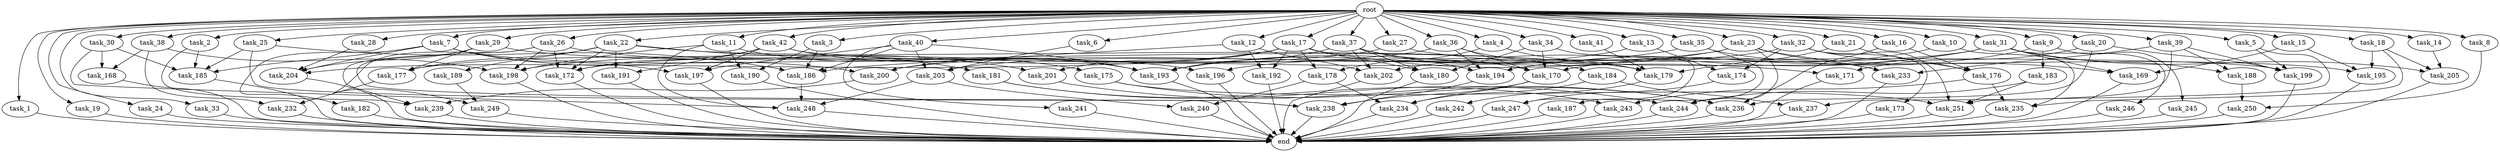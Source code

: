 digraph G {
  root [size="0.000000"];
  task_1 [size="10.240000"];
  task_2 [size="10.240000"];
  task_3 [size="10.240000"];
  task_4 [size="10.240000"];
  task_5 [size="10.240000"];
  task_6 [size="10.240000"];
  task_7 [size="10.240000"];
  task_8 [size="10.240000"];
  task_9 [size="10.240000"];
  task_10 [size="10.240000"];
  task_11 [size="10.240000"];
  task_12 [size="10.240000"];
  task_13 [size="10.240000"];
  task_14 [size="10.240000"];
  task_15 [size="10.240000"];
  task_16 [size="10.240000"];
  task_17 [size="10.240000"];
  task_18 [size="10.240000"];
  task_19 [size="10.240000"];
  task_20 [size="10.240000"];
  task_21 [size="10.240000"];
  task_22 [size="10.240000"];
  task_23 [size="10.240000"];
  task_24 [size="10.240000"];
  task_25 [size="10.240000"];
  task_26 [size="10.240000"];
  task_27 [size="10.240000"];
  task_28 [size="10.240000"];
  task_29 [size="10.240000"];
  task_30 [size="10.240000"];
  task_31 [size="10.240000"];
  task_32 [size="10.240000"];
  task_33 [size="10.240000"];
  task_34 [size="10.240000"];
  task_35 [size="10.240000"];
  task_36 [size="10.240000"];
  task_37 [size="10.240000"];
  task_38 [size="10.240000"];
  task_39 [size="10.240000"];
  task_40 [size="10.240000"];
  task_41 [size="10.240000"];
  task_42 [size="10.240000"];
  task_168 [size="1116691496.960000"];
  task_169 [size="11338713661.440001"];
  task_170 [size="15977278341.120001"];
  task_171 [size="13915694039.040001"];
  task_172 [size="9792525434.880001"];
  task_173 [size="773094113.280000"];
  task_174 [size="3865470566.400000"];
  task_175 [size="773094113.280000"];
  task_176 [size="1460288880.640000"];
  task_177 [size="10737418240.000000"];
  task_178 [size="10050223472.639999"];
  task_179 [size="15547781611.520000"];
  task_180 [size="18640158064.639999"];
  task_181 [size="1374389534.720000"];
  task_182 [size="8589934592.000000"];
  task_183 [size="2147483648.000000"];
  task_184 [size="773094113.280000"];
  task_185 [size="14516989460.480000"];
  task_186 [size="7988639170.560000"];
  task_187 [size="5497558138.880000"];
  task_188 [size="4466765987.840000"];
  task_189 [size="1374389534.720000"];
  task_190 [size="2920577761.280000"];
  task_191 [size="3521873182.720000"];
  task_192 [size="10050223472.639999"];
  task_193 [size="16578573762.559999"];
  task_194 [size="10737418240.000000"];
  task_195 [size="10737418240.000000"];
  task_196 [size="9964324126.719999"];
  task_197 [size="12111807774.719999"];
  task_198 [size="12541304504.320000"];
  task_199 [size="12970801233.920000"];
  task_200 [size="16320875724.800001"];
  task_201 [size="12455405158.400000"];
  task_202 [size="13056700579.840000"];
  task_203 [size="5841155522.560000"];
  task_204 [size="31095563223.040001"];
  task_205 [size="9706626088.960001"];
  task_232 [size="1116691496.960000"];
  task_233 [size="9964324126.719999"];
  task_234 [size="15547781611.520000"];
  task_235 [size="3092376453.120000"];
  task_236 [size="19756849561.600002"];
  task_237 [size="8589934592.000000"];
  task_238 [size="17265768529.920002"];
  task_239 [size="10050223472.639999"];
  task_240 [size="6184752906.240000"];
  task_241 [size="1374389534.720000"];
  task_242 [size="2147483648.000000"];
  task_243 [size="3435973836.800000"];
  task_244 [size="5239860101.120000"];
  task_245 [size="2147483648.000000"];
  task_246 [size="1374389534.720000"];
  task_247 [size="11682311045.120001"];
  task_248 [size="7301444403.200000"];
  task_249 [size="14087492730.880001"];
  task_250 [size="1116691496.960000"];
  task_251 [size="9277129359.360001"];
  end [size="0.000000"];

  root -> task_1 [size="1.000000"];
  root -> task_2 [size="1.000000"];
  root -> task_3 [size="1.000000"];
  root -> task_4 [size="1.000000"];
  root -> task_5 [size="1.000000"];
  root -> task_6 [size="1.000000"];
  root -> task_7 [size="1.000000"];
  root -> task_8 [size="1.000000"];
  root -> task_9 [size="1.000000"];
  root -> task_10 [size="1.000000"];
  root -> task_11 [size="1.000000"];
  root -> task_12 [size="1.000000"];
  root -> task_13 [size="1.000000"];
  root -> task_14 [size="1.000000"];
  root -> task_15 [size="1.000000"];
  root -> task_16 [size="1.000000"];
  root -> task_17 [size="1.000000"];
  root -> task_18 [size="1.000000"];
  root -> task_19 [size="1.000000"];
  root -> task_20 [size="1.000000"];
  root -> task_21 [size="1.000000"];
  root -> task_22 [size="1.000000"];
  root -> task_23 [size="1.000000"];
  root -> task_24 [size="1.000000"];
  root -> task_25 [size="1.000000"];
  root -> task_26 [size="1.000000"];
  root -> task_27 [size="1.000000"];
  root -> task_28 [size="1.000000"];
  root -> task_29 [size="1.000000"];
  root -> task_30 [size="1.000000"];
  root -> task_31 [size="1.000000"];
  root -> task_32 [size="1.000000"];
  root -> task_33 [size="1.000000"];
  root -> task_34 [size="1.000000"];
  root -> task_35 [size="1.000000"];
  root -> task_36 [size="1.000000"];
  root -> task_37 [size="1.000000"];
  root -> task_38 [size="1.000000"];
  root -> task_39 [size="1.000000"];
  root -> task_40 [size="1.000000"];
  root -> task_41 [size="1.000000"];
  root -> task_42 [size="1.000000"];
  task_1 -> end [size="1.000000"];
  task_2 -> task_185 [size="411041792.000000"];
  task_2 -> task_239 [size="411041792.000000"];
  task_3 -> task_186 [size="209715200.000000"];
  task_3 -> task_190 [size="209715200.000000"];
  task_4 -> task_178 [size="301989888.000000"];
  task_4 -> task_179 [size="301989888.000000"];
  task_5 -> task_199 [size="75497472.000000"];
  task_5 -> task_251 [size="75497472.000000"];
  task_6 -> task_203 [size="301989888.000000"];
  task_7 -> task_182 [size="838860800.000000"];
  task_7 -> task_185 [size="838860800.000000"];
  task_7 -> task_196 [size="838860800.000000"];
  task_7 -> task_197 [size="838860800.000000"];
  task_7 -> task_200 [size="838860800.000000"];
  task_7 -> task_204 [size="838860800.000000"];
  task_8 -> task_250 [size="33554432.000000"];
  task_9 -> task_170 [size="209715200.000000"];
  task_9 -> task_183 [size="209715200.000000"];
  task_9 -> task_245 [size="209715200.000000"];
  task_10 -> task_170 [size="134217728.000000"];
  task_10 -> task_235 [size="134217728.000000"];
  task_11 -> task_175 [size="75497472.000000"];
  task_11 -> task_190 [size="75497472.000000"];
  task_11 -> task_198 [size="75497472.000000"];
  task_11 -> task_248 [size="75497472.000000"];
  task_12 -> task_186 [size="301989888.000000"];
  task_12 -> task_192 [size="301989888.000000"];
  task_12 -> task_202 [size="301989888.000000"];
  task_13 -> task_174 [size="301989888.000000"];
  task_13 -> task_193 [size="301989888.000000"];
  task_14 -> task_205 [size="679477248.000000"];
  task_15 -> task_169 [size="838860800.000000"];
  task_15 -> task_195 [size="838860800.000000"];
  task_16 -> task_176 [size="33554432.000000"];
  task_16 -> task_236 [size="33554432.000000"];
  task_17 -> task_171 [size="679477248.000000"];
  task_17 -> task_178 [size="679477248.000000"];
  task_17 -> task_180 [size="679477248.000000"];
  task_17 -> task_192 [size="679477248.000000"];
  task_17 -> task_200 [size="679477248.000000"];
  task_17 -> task_201 [size="679477248.000000"];
  task_17 -> task_204 [size="679477248.000000"];
  task_18 -> task_195 [size="134217728.000000"];
  task_18 -> task_205 [size="134217728.000000"];
  task_18 -> task_235 [size="134217728.000000"];
  task_19 -> end [size="1.000000"];
  task_20 -> task_171 [size="679477248.000000"];
  task_20 -> task_199 [size="679477248.000000"];
  task_20 -> task_236 [size="679477248.000000"];
  task_21 -> task_176 [size="33554432.000000"];
  task_21 -> task_179 [size="33554432.000000"];
  task_22 -> task_172 [size="134217728.000000"];
  task_22 -> task_177 [size="134217728.000000"];
  task_22 -> task_179 [size="134217728.000000"];
  task_22 -> task_181 [size="134217728.000000"];
  task_22 -> task_189 [size="134217728.000000"];
  task_22 -> task_191 [size="134217728.000000"];
  task_23 -> task_169 [size="134217728.000000"];
  task_23 -> task_193 [size="134217728.000000"];
  task_23 -> task_203 [size="134217728.000000"];
  task_23 -> task_233 [size="134217728.000000"];
  task_23 -> task_244 [size="134217728.000000"];
  task_24 -> end [size="1.000000"];
  task_25 -> task_185 [size="134217728.000000"];
  task_25 -> task_186 [size="134217728.000000"];
  task_25 -> task_238 [size="134217728.000000"];
  task_26 -> task_172 [size="536870912.000000"];
  task_26 -> task_198 [size="536870912.000000"];
  task_26 -> task_201 [size="536870912.000000"];
  task_26 -> task_239 [size="536870912.000000"];
  task_26 -> task_249 [size="536870912.000000"];
  task_27 -> task_177 [size="75497472.000000"];
  task_27 -> task_195 [size="75497472.000000"];
  task_28 -> task_204 [size="679477248.000000"];
  task_29 -> task_177 [size="838860800.000000"];
  task_29 -> task_179 [size="838860800.000000"];
  task_29 -> task_204 [size="838860800.000000"];
  task_29 -> task_238 [size="838860800.000000"];
  task_30 -> task_168 [size="33554432.000000"];
  task_30 -> task_185 [size="33554432.000000"];
  task_30 -> task_248 [size="33554432.000000"];
  task_31 -> task_169 [size="134217728.000000"];
  task_31 -> task_188 [size="134217728.000000"];
  task_31 -> task_194 [size="134217728.000000"];
  task_31 -> task_196 [size="134217728.000000"];
  task_31 -> task_202 [size="134217728.000000"];
  task_31 -> task_205 [size="134217728.000000"];
  task_31 -> task_246 [size="134217728.000000"];
  task_32 -> task_173 [size="75497472.000000"];
  task_32 -> task_174 [size="75497472.000000"];
  task_32 -> task_176 [size="75497472.000000"];
  task_32 -> task_200 [size="75497472.000000"];
  task_32 -> task_251 [size="75497472.000000"];
  task_33 -> end [size="1.000000"];
  task_34 -> task_170 [size="301989888.000000"];
  task_34 -> task_180 [size="301989888.000000"];
  task_34 -> task_247 [size="301989888.000000"];
  task_35 -> task_187 [size="536870912.000000"];
  task_35 -> task_198 [size="536870912.000000"];
  task_35 -> task_233 [size="536870912.000000"];
  task_36 -> task_170 [size="75497472.000000"];
  task_36 -> task_172 [size="75497472.000000"];
  task_36 -> task_184 [size="75497472.000000"];
  task_36 -> task_194 [size="75497472.000000"];
  task_37 -> task_170 [size="838860800.000000"];
  task_37 -> task_180 [size="838860800.000000"];
  task_37 -> task_193 [size="838860800.000000"];
  task_37 -> task_194 [size="838860800.000000"];
  task_37 -> task_202 [size="838860800.000000"];
  task_38 -> task_168 [size="75497472.000000"];
  task_38 -> task_198 [size="75497472.000000"];
  task_38 -> task_232 [size="75497472.000000"];
  task_39 -> task_188 [size="301989888.000000"];
  task_39 -> task_199 [size="301989888.000000"];
  task_39 -> task_233 [size="301989888.000000"];
  task_39 -> task_237 [size="301989888.000000"];
  task_40 -> task_186 [size="134217728.000000"];
  task_40 -> task_193 [size="134217728.000000"];
  task_40 -> task_197 [size="134217728.000000"];
  task_40 -> task_203 [size="134217728.000000"];
  task_40 -> task_241 [size="134217728.000000"];
  task_41 -> task_179 [size="209715200.000000"];
  task_42 -> task_172 [size="209715200.000000"];
  task_42 -> task_191 [size="209715200.000000"];
  task_42 -> task_193 [size="209715200.000000"];
  task_42 -> task_197 [size="209715200.000000"];
  task_42 -> task_199 [size="209715200.000000"];
  task_168 -> end [size="1.000000"];
  task_169 -> end [size="1.000000"];
  task_170 -> task_234 [size="679477248.000000"];
  task_170 -> task_238 [size="679477248.000000"];
  task_171 -> end [size="1.000000"];
  task_172 -> end [size="1.000000"];
  task_173 -> end [size="1.000000"];
  task_174 -> task_247 [size="838860800.000000"];
  task_175 -> task_236 [size="679477248.000000"];
  task_175 -> task_251 [size="679477248.000000"];
  task_176 -> task_235 [size="33554432.000000"];
  task_176 -> task_243 [size="33554432.000000"];
  task_177 -> task_232 [size="33554432.000000"];
  task_178 -> task_234 [size="301989888.000000"];
  task_178 -> task_240 [size="301989888.000000"];
  task_179 -> task_242 [size="209715200.000000"];
  task_180 -> end [size="1.000000"];
  task_181 -> task_243 [size="301989888.000000"];
  task_181 -> task_244 [size="301989888.000000"];
  task_182 -> end [size="1.000000"];
  task_183 -> task_244 [size="75497472.000000"];
  task_183 -> task_251 [size="75497472.000000"];
  task_184 -> task_234 [size="536870912.000000"];
  task_184 -> task_237 [size="536870912.000000"];
  task_185 -> end [size="1.000000"];
  task_186 -> task_248 [size="301989888.000000"];
  task_187 -> end [size="1.000000"];
  task_188 -> task_250 [size="75497472.000000"];
  task_189 -> task_249 [size="838860800.000000"];
  task_190 -> end [size="1.000000"];
  task_191 -> end [size="1.000000"];
  task_192 -> end [size="1.000000"];
  task_193 -> end [size="1.000000"];
  task_194 -> task_238 [size="33554432.000000"];
  task_195 -> end [size="1.000000"];
  task_196 -> end [size="1.000000"];
  task_197 -> end [size="1.000000"];
  task_198 -> end [size="1.000000"];
  task_199 -> end [size="1.000000"];
  task_200 -> task_239 [size="33554432.000000"];
  task_201 -> task_236 [size="536870912.000000"];
  task_202 -> end [size="1.000000"];
  task_203 -> task_240 [size="301989888.000000"];
  task_203 -> task_248 [size="301989888.000000"];
  task_204 -> end [size="1.000000"];
  task_205 -> end [size="1.000000"];
  task_232 -> end [size="1.000000"];
  task_233 -> end [size="1.000000"];
  task_234 -> end [size="1.000000"];
  task_235 -> end [size="1.000000"];
  task_236 -> end [size="1.000000"];
  task_237 -> end [size="1.000000"];
  task_238 -> end [size="1.000000"];
  task_239 -> end [size="1.000000"];
  task_240 -> end [size="1.000000"];
  task_241 -> end [size="1.000000"];
  task_242 -> end [size="1.000000"];
  task_243 -> end [size="1.000000"];
  task_244 -> end [size="1.000000"];
  task_245 -> end [size="1.000000"];
  task_246 -> end [size="1.000000"];
  task_247 -> end [size="1.000000"];
  task_248 -> end [size="1.000000"];
  task_249 -> end [size="1.000000"];
  task_250 -> end [size="1.000000"];
  task_251 -> end [size="1.000000"];
}
